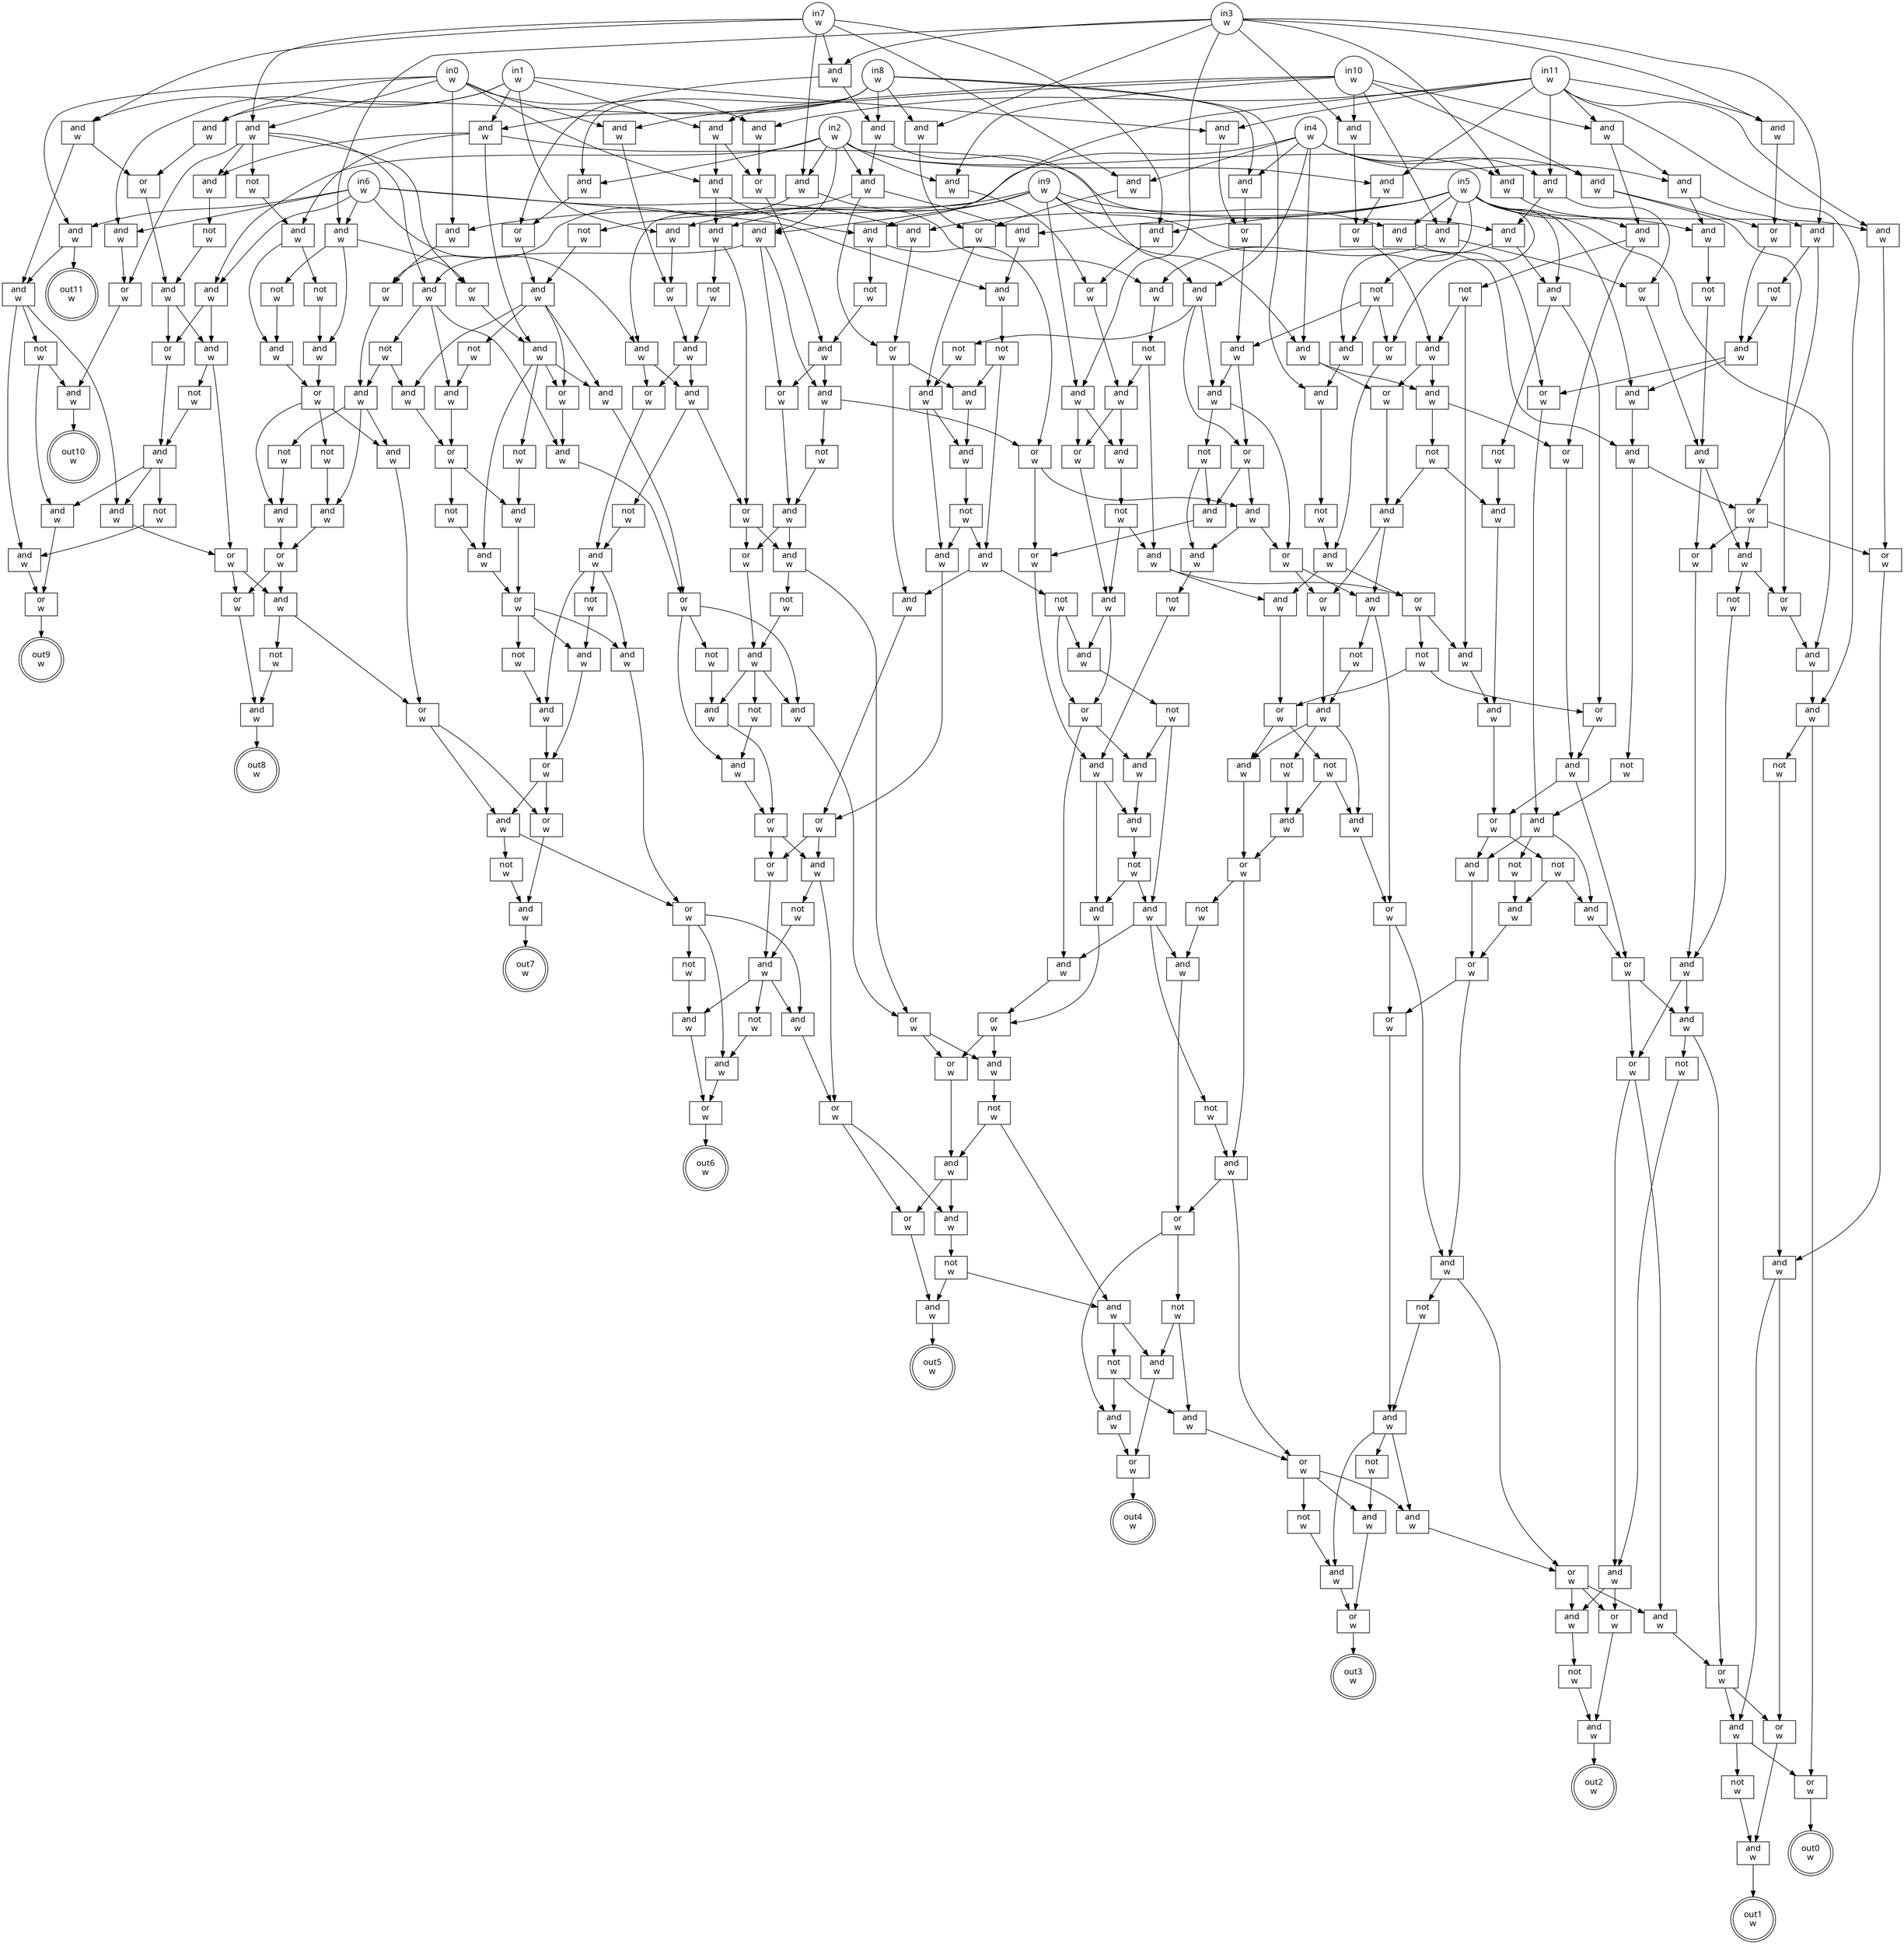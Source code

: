 digraph circuit{
	node [style = filled, fillcolor = white,shape=rect, fontname=geneva]
	g0 [label="in0\nw",shape=circle,fillcolor=white]
	g1 [label="in1\nw",shape=circle,fillcolor=white]
	g2 [label="in2\nw",shape=circle,fillcolor=white]
	g3 [label="in3\nw",shape=circle,fillcolor=white]
	g4 [label="in4\nw",shape=circle,fillcolor=white]
	g5 [label="in5\nw",shape=circle,fillcolor=white]
	g6 [label="in6\nw",shape=circle,fillcolor=white]
	g7 [label="in7\nw",shape=circle,fillcolor=white]
	g8 [label="in8\nw",shape=circle,fillcolor=white]
	g9 [label="in9\nw",shape=circle,fillcolor=white]
	g10 [label="in10\nw",shape=circle,fillcolor=white]
	g11 [label="in11\nw",shape=circle,fillcolor=white]
	g12 [label="and\nw",fillcolor=white]
	g13 [label="and\nw",fillcolor=white]
	g14 [label="and\nw",fillcolor=white]
	g15 [label="and\nw",fillcolor=white]
	g16 [label="and\nw",fillcolor=white]
	g17 [label="and\nw",fillcolor=white]
	g18 [label="and\nw",fillcolor=white]
	g19 [label="and\nw",fillcolor=white]
	g20 [label="and\nw",fillcolor=white]
	g21 [label="and\nw",fillcolor=white]
	g22 [label="or\nw",fillcolor=white]
	g23 [label="and\nw",fillcolor=white]
	g24 [label="and\nw",fillcolor=white]
	g25 [label="and\nw",fillcolor=white]
	g26 [label="and\nw",fillcolor=white]
	g27 [label="not\nw",fillcolor=white]
	g28 [label="and\nw",fillcolor=white]
	g29 [label="and\nw",fillcolor=white]
	g30 [label="not\nw",fillcolor=white]
	g31 [label="and\nw",fillcolor=white]
	g32 [label="and\nw",fillcolor=white]
	g33 [label="and\nw",fillcolor=white]
	g34 [label="not\nw",fillcolor=white]
	g35 [label="and\nw",fillcolor=white]
	g36 [label="or\nw",fillcolor=white]
	g37 [label="and\nw",fillcolor=white]
	g38 [label="and\nw",fillcolor=white]
	g39 [label="and\nw",fillcolor=white]
	g40 [label="and\nw",fillcolor=white]
	g41 [label="or\nw",fillcolor=white]
	g42 [label="and\nw",fillcolor=white]
	g43 [label="not\nw",fillcolor=white]
	g44 [label="and\nw",fillcolor=white]
	g45 [label="and\nw",fillcolor=white]
	g46 [label="and\nw",fillcolor=white]
	g47 [label="or\nw",fillcolor=white]
	g48 [label="and\nw",fillcolor=white]
	g49 [label="or\nw",fillcolor=white]
	g50 [label="and\nw",fillcolor=white]
	g51 [label="and\nw",fillcolor=white]
	g52 [label="not\nw",fillcolor=white]
	g53 [label="not\nw",fillcolor=white]
	g54 [label="or\nw",fillcolor=white]
	g55 [label="and\nw",fillcolor=white]
	g56 [label="or\nw",fillcolor=white]
	g57 [label="and\nw",fillcolor=white]
	g58 [label="not\nw",fillcolor=white]
	g59 [label="or\nw",fillcolor=white]
	g60 [label="and\nw",fillcolor=white]
	g61 [label="not\nw",fillcolor=white]
	g62 [label="and\nw",fillcolor=white]
	g63 [label="and\nw",fillcolor=white]
	g64 [label="and\nw",fillcolor=white]
	g65 [label="not\nw",fillcolor=white]
	g66 [label="and\nw",fillcolor=white]
	g67 [label="and\nw",fillcolor=white]
	g68 [label="or\nw",fillcolor=white]
	g69 [label="and\nw",fillcolor=white]
	g70 [label="or\nw",fillcolor=white]
	g71 [label="and\nw",fillcolor=white]
	g72 [label="and\nw",fillcolor=white]
	g73 [label="not\nw",fillcolor=white]
	g74 [label="and\nw",fillcolor=white]
	g75 [label="and\nw",fillcolor=white]
	g76 [label="not\nw",fillcolor=white]
	g77 [label="and\nw",fillcolor=white]
	g78 [label="and\nw",fillcolor=white]
	g79 [label="and\nw",fillcolor=white]
	g80 [label="or\nw",fillcolor=white]
	g81 [label="not\nw",fillcolor=white]
	g82 [label="not\nw",fillcolor=white]
	g83 [label="and\nw",fillcolor=white]
	g84 [label="not\nw",fillcolor=white]
	g85 [label="and\nw",fillcolor=white]
	g86 [label="or\nw",fillcolor=white]
	g87 [label="and\nw",fillcolor=white]
	g88 [label="and\nw",fillcolor=white]
	g89 [label="not\nw",fillcolor=white]
	g90 [label="and\nw",fillcolor=white]
	g91 [label="or\nw",fillcolor=white]
	g92 [label="and\nw",fillcolor=white]
	g93 [label="and\nw",fillcolor=white]
	g94 [label="not\nw",fillcolor=white]
	g95 [label="or\nw",fillcolor=white]
	g96 [label="and\nw",fillcolor=white]
	g97 [label="and\nw",fillcolor=white]
	g98 [label="or\nw",fillcolor=white]
	g99 [label="and\nw",fillcolor=white]
	g100 [label="and\nw",fillcolor=white]
	g101 [label="not\nw",fillcolor=white]
	g102 [label="and\nw",fillcolor=white]
	g103 [label="and\nw",fillcolor=white]
	g104 [label="or\nw",fillcolor=white]
	g105 [label="not\nw",fillcolor=white]
	g106 [label="or\nw",fillcolor=white]
	g107 [label="and\nw",fillcolor=white]
	g108 [label="and\nw",fillcolor=white]
	g109 [label="and\nw",fillcolor=white]
	g110 [label="and\nw",fillcolor=white]
	g111 [label="and\nw",fillcolor=white]
	g112 [label="and\nw",fillcolor=white]
	g113 [label="not\nw",fillcolor=white]
	g114 [label="and\nw",fillcolor=white]
	g115 [label="not\nw",fillcolor=white]
	g116 [label="and\nw",fillcolor=white]
	g117 [label="and\nw",fillcolor=white]
	g118 [label="not\nw",fillcolor=white]
	g119 [label="or\nw",fillcolor=white]
	g120 [label="and\nw",fillcolor=white]
	g121 [label="or\nw",fillcolor=white]
	g122 [label="and\nw",fillcolor=white]
	g123 [label="and\nw",fillcolor=white]
	g124 [label="not\nw",fillcolor=white]
	g125 [label="or\nw",fillcolor=white]
	g126 [label="and\nw",fillcolor=white]
	g127 [label="or\nw",fillcolor=white]
	g128 [label="and\nw",fillcolor=white]
	g129 [label="not\nw",fillcolor=white]
	g130 [label="and\nw",fillcolor=white]
	g131 [label="or\nw",fillcolor=white]
	g132 [label="and\nw",fillcolor=white]
	g133 [label="or\nw",fillcolor=white]
	g134 [label="or\nw",fillcolor=white]
	g135 [label="and\nw",fillcolor=white]
	g136 [label="not\nw",fillcolor=white]
	g137 [label="and\nw",fillcolor=white]
	g138 [label="and\nw",fillcolor=white]
	g139 [label="or\nw",fillcolor=white]
	g140 [label="not\nw",fillcolor=white]
	g141 [label="and\nw",fillcolor=white]
	g142 [label="and\nw",fillcolor=white]
	g143 [label="and\nw",fillcolor=white]
	g144 [label="or\nw",fillcolor=white]
	g145 [label="and\nw",fillcolor=white]
	g146 [label="or\nw",fillcolor=white]
	g147 [label="and\nw",fillcolor=white]
	g148 [label="not\nw",fillcolor=white]
	g149 [label="and\nw",fillcolor=white]
	g150 [label="and\nw",fillcolor=white]
	g151 [label="and\nw",fillcolor=white]
	g152 [label="not\nw",fillcolor=white]
	g153 [label="and\nw",fillcolor=white]
	g154 [label="or\nw",fillcolor=white]
	g155 [label="and\nw",fillcolor=white]
	g156 [label="and\nw",fillcolor=white]
	g157 [label="not\nw",fillcolor=white]
	g158 [label="and\nw",fillcolor=white]
	g159 [label="and\nw",fillcolor=white]
	g160 [label="not\nw",fillcolor=white]
	g161 [label="and\nw",fillcolor=white]
	g162 [label="or\nw",fillcolor=white]
	g163 [label="not\nw",fillcolor=white]
	g164 [label="or\nw",fillcolor=white]
	g165 [label="and\nw",fillcolor=white]
	g166 [label="and\nw",fillcolor=white]
	g167 [label="or\nw",fillcolor=white]
	g168 [label="and\nw",fillcolor=white]
	g169 [label="and\nw",fillcolor=white]
	g170 [label="or\nw",fillcolor=white]
	g171 [label="not\nw",fillcolor=white]
	g172 [label="not\nw",fillcolor=white]
	g173 [label="and\nw",fillcolor=white]
	g174 [label="or\nw",fillcolor=white]
	g175 [label="not\nw",fillcolor=white]
	g176 [label="not\nw",fillcolor=white]
	g177 [label="and\nw",fillcolor=white]
	g178 [label="and\nw",fillcolor=white]
	g179 [label="not\nw",fillcolor=white]
	g180 [label="and\nw",fillcolor=white]
	g181 [label="or\nw",fillcolor=white]
	g182 [label="not\nw",fillcolor=white]
	g183 [label="and\nw",fillcolor=white]
	g184 [label="or\nw",fillcolor=white]
	g185 [label="and\nw",fillcolor=white]
	g186 [label="and\nw",fillcolor=white]
	g187 [label="not\nw",fillcolor=white]
	g188 [label="or\nw",fillcolor=white]
	g189 [label="and\nw",fillcolor=white]
	g190 [label="and\nw",fillcolor=white]
	g191 [label="and\nw",fillcolor=white]
	g192 [label="or\nw",fillcolor=white]
	g193 [label="not\nw",fillcolor=white]
	g194 [label="and\nw",fillcolor=white]
	g195 [label="or\nw",fillcolor=white]
	g196 [label="and\nw",fillcolor=white]
	g197 [label="or\nw",fillcolor=white]
	g198 [label="and\nw",fillcolor=white]
	g199 [label="and\nw",fillcolor=white]
	g200 [label="and\nw",fillcolor=white]
	g201 [label="not\nw",fillcolor=white]
	g202 [label="and\nw",fillcolor=white]
	g203 [label="or\nw",fillcolor=white]
	g204 [label="or\nw",fillcolor=white]
	g205 [label="and\nw",fillcolor=white]
	g206 [label="or\nw",fillcolor=white]
	g207 [label="not\nw",fillcolor=white]
	g208 [label="and\nw",fillcolor=white]
	g209 [label="and\nw",fillcolor=white]
	g210 [label="or\nw",fillcolor=white]
	g211 [label="and\nw",fillcolor=white]
	g212 [label="and\nw",fillcolor=white]
	g213 [label="not\nw",fillcolor=white]
	g214 [label="and\nw",fillcolor=white]
	g215 [label="and\nw",fillcolor=white]
	g216 [label="or\nw",fillcolor=white]
	g217 [label="not\nw",fillcolor=white]
	g218 [label="or\nw",fillcolor=white]
	g219 [label="and\nw",fillcolor=white]
	g220 [label="and\nw",fillcolor=white]
	g221 [label="and\nw",fillcolor=white]
	g222 [label="not\nw",fillcolor=white]
	g223 [label="and\nw",fillcolor=white]
	g224 [label="or\nw",fillcolor=white]
	g225 [label="and\nw",fillcolor=white]
	g226 [label="or\nw",fillcolor=white]
	g227 [label="not\nw",fillcolor=white]
	g228 [label="not\nw",fillcolor=white]
	g229 [label="or\nw",fillcolor=white]
	g230 [label="and\nw",fillcolor=white]
	g231 [label="and\nw",fillcolor=white]
	g232 [label="not\nw",fillcolor=white]
	g233 [label="and\nw",fillcolor=white]
	g234 [label="or\nw",fillcolor=white]
	g235 [label="and\nw",fillcolor=white]
	g236 [label="and\nw",fillcolor=white]
	g237 [label="or\nw",fillcolor=white]
	g238 [label="and\nw",fillcolor=white]
	g239 [label="and\nw",fillcolor=white]
	g240 [label="not\nw",fillcolor=white]
	g241 [label="or\nw",fillcolor=white]
	g242 [label="and\nw",fillcolor=white]
	g243 [label="not\nw",fillcolor=white]
	g244 [label="or\nw",fillcolor=white]
	g245 [label="and\nw",fillcolor=white]
	g246 [label="and\nw",fillcolor=white]
	g247 [label="and\nw",fillcolor=white]
	g248 [label="or\nw",fillcolor=white]
	g249 [label="or\nw",fillcolor=white]
	g250 [label="and\nw",fillcolor=white]
	g251 [label="not\nw",fillcolor=white]
	g252 [label="and\nw",fillcolor=white]
	g253 [label="not\nw",fillcolor=white]
	g254 [label="not\nw",fillcolor=white]
	g255 [label="and\nw",fillcolor=white]
	g256 [label="or\nw",fillcolor=white]
	g257 [label="not\nw",fillcolor=white]
	g258 [label="or\nw",fillcolor=white]
	g259 [label="and\nw",fillcolor=white]
	g260 [label="and\nw",fillcolor=white]
	g261 [label="not\nw",fillcolor=white]
	g262 [label="and\nw",fillcolor=white]
	g263 [label="and\nw",fillcolor=white]
	g264 [label="and\nw",fillcolor=white]
	g265 [label="not\nw",fillcolor=white]
	g266 [label="and\nw",fillcolor=white]
	g267 [label="or\nw",fillcolor=white]
	g268 [label="not\nw",fillcolor=white]
	g269 [label="and\nw",fillcolor=white]
	g270 [label="or\nw",fillcolor=white]
	g271 [label="not\nw",fillcolor=white]
	g272 [label="or\nw",fillcolor=white]
	g273 [label="and\nw",fillcolor=white]
	g274 [label="and\nw",fillcolor=white]
	g275 [label="not\nw",fillcolor=white]
	g276 [label="or\nw",fillcolor=white]
	g277 [label="and\nw",fillcolor=white]
	g278 [label="and\nw",fillcolor=white]
	g279 [label="and\nw",fillcolor=white]
	g280 [label="or\nw",fillcolor=white]
	g281 [label="and\nw",fillcolor=white]
	g282 [label="not\nw",fillcolor=white]
	g283 [label="or\nw",fillcolor=white]
	g284 [label="and\nw",fillcolor=white]
	g285 [label="not\nw",fillcolor=white]
	g286 [label="and\nw",fillcolor=white]
	g287 [label="or\nw",fillcolor=white]
	g288 [label="or\nw",fillcolor=white]
	g289 [label="and\nw",fillcolor=white]
	g290 [label="not\nw",fillcolor=white]
	g291 [label="and\nw",fillcolor=white]
	g292 [label="and\nw",fillcolor=white]
	g293 [label="and\nw",fillcolor=white]
	g294 [label="or\nw",fillcolor=white]
	g295 [label="or\nw",fillcolor=white]
	g296 [label="and\nw",fillcolor=white]
	g297 [label="not\nw",fillcolor=white]
	g298 [label="and\nw",fillcolor=white]
	g299 [label="and\nw",fillcolor=white]
	g300 [label="and\nw",fillcolor=white]
	g301 [label="not\nw",fillcolor=white]
	g302 [label="and\nw",fillcolor=white]
	g303 [label="or\nw",fillcolor=white]
	g304 [label="and\nw",fillcolor=white]
	g305 [label="or\nw",fillcolor=white]
	g306 [label="and\nw",fillcolor=white]
	g307 [label="and\nw",fillcolor=white]
	g308 [label="or\nw",fillcolor=white]
	g309 [label="or\nw",fillcolor=white]
	g310 [label="and\nw",fillcolor=white]
	g311 [label="not\nw",fillcolor=white]
	g312 [label="and\nw",fillcolor=white]
	g313 [label="and\nw",fillcolor=white]
	g314 [label="or\nw",fillcolor=white]
	g315 [label="or\nw",fillcolor=white]
	g316 [label="and\nw",fillcolor=white]
	g317 [label="or\nw",fillcolor=white]
	g318 [label="not\nw",fillcolor=white]
	g319 [label="and\nw",fillcolor=white]
	g320 [label="not\nw",fillcolor=white]
	g321 [label="and\nw",fillcolor=white]
	g322 [label="or\nw",fillcolor=white]
	g323 [label="not\nw",fillcolor=white]
	g324 [label="and\nw",fillcolor=white]
	g325 [label="or\nw",fillcolor=white]
	g326 [label="out0\nw",shape=doublecircle,fillcolor=white]
	g327 [label="out1\nw",shape=doublecircle,fillcolor=white]
	g328 [label="out2\nw",shape=doublecircle,fillcolor=white]
	g329 [label="out3\nw",shape=doublecircle,fillcolor=white]
	g330 [label="out4\nw",shape=doublecircle,fillcolor=white]
	g331 [label="out5\nw",shape=doublecircle,fillcolor=white]
	g332 [label="out6\nw",shape=doublecircle,fillcolor=white]
	g333 [label="out7\nw",shape=doublecircle,fillcolor=white]
	g334 [label="out8\nw",shape=doublecircle,fillcolor=white]
	g335 [label="out9\nw",shape=doublecircle,fillcolor=white]
	g336 [label="out10\nw",shape=doublecircle,fillcolor=white]
	g337 [label="out11\nw",shape=doublecircle,fillcolor=white]
	edge [fontname=Geneva,fontcolor=forestgreen]
	g0->g150
	g0->g153
	g0->g183
	g0->g196
	g0->g209
	g0->g211
	g0->g233
	g1->g108
	g1->g109
	g1->g110
	g1->g141
	g1->g142
	g1->g143
	g2->g62
	g2->g63
	g2->g66
	g2->g67
	g2->g69
	g2->g85
	g2->g97
	g2->g99
	g3->g29
	g3->g31
	g3->g35
	g3->g38
	g3->g39
	g3->g40
	g3->g42
	g3->g99
	g4->g18
	g4->g19
	g4->g20
	g4->g21
	g4->g23
	g4->g24
	g4->g25
	g4->g33
	g5->g13
	g5->g14
	g5->g15
	g5->g16
	g5->g17
	g5->g26
	g5->g45
	g5->g50
	g5->g71
	g5->g112
	g5->g116
	g5->g119
	g6->g13
	g6->g18
	g6->g29
	g6->g62
	g6->g72
	g6->g108
	g6->g150
	g7->g14
	g7->g19
	g7->g31
	g7->g63
	g7->g109
	g7->g153
	g8->g20
	g8->g32
	g8->g35
	g8->g67
	g8->g110
	g8->g117
	g8->g183
	g9->g16
	g9->g23
	g9->g38
	g9->g46
	g9->g66
	g9->g141
	g9->g196
	g9->g212
	g10->g12
	g10->g15
	g10->g24
	g10->g39
	g10->g85
	g10->g142
	g10->g209
	g11->g12
	g11->g17
	g11->g21
	g11->g40
	g11->g51
	g11->g97
	g11->g143
	g11->g231
	g11->g233
	g12->g25
	g12->g100
	g13->g70
	g14->g86
	g15->g22
	g15->g64
	g16->g59
	g17->g56
	g18->g215
	g18->g218
	g19->g36
	g20->g144
	g21->g22
	g21->g111
	g22->g28
	g23->g103
	g23->g106
	g24->g41
	g24->g49
	g25->g26
	g25->g42
	g26->g27
	g27->g28
	g28->g48
	g28->g54
	g29->g30
	g29->g164
	g29->g180
	g30->g178
	g31->g32
	g31->g68
	g32->g33
	g32->g69
	g33->g34
	g33->g146
	g33->g147
	g34->g37
	g35->g36
	g36->g37
	g37->g75
	g37->g77
	g38->g88
	g38->g91
	g39->g98
	g40->g41
	g41->g44
	g42->g43
	g42->g47
	g43->g44
	g44->g45
	g44->g59
	g45->g46
	g46->g47
	g46->g58
	g47->g48
	g47->g54
	g47->g56
	g48->g49
	g48->g53
	g49->g50
	g50->g51
	g51->g52
	g51->g317
	g52->g57
	g53->g55
	g54->g55
	g55->g134
	g55->g135
	g56->g57
	g57->g315
	g57->g316
	g58->g60
	g59->g60
	g60->g61
	g60->g128
	g60->g132
	g61->g130
	g62->g186
	g62->g188
	g63->g64
	g63->g197
	g64->g65
	g65->g87
	g65->g90
	g66->g158
	g66->g236
	g66->g272
	g67->g68
	g68->g83
	g69->g70
	g69->g71
	g69->g82
	g70->g74
	g70->g79
	g71->g72
	g72->g73
	g73->g74
	g73->g78
	g74->g75
	g75->g76
	g76->g77
	g76->g78
	g77->g80
	g78->g79
	g78->g81
	g79->g80
	g80->g288
	g80->g289
	g81->g93
	g81->g95
	g82->g83
	g83->g84
	g83->g161
	g83->g167
	g83->g169
	g84->g159
	g85->g86
	g86->g87
	g87->g88
	g87->g91
	g88->g89
	g89->g90
	g89->g92
	g90->g121
	g90->g138
	g91->g92
	g92->g93
	g92->g95
	g93->g94
	g94->g96
	g94->g262
	g95->g96
	g95->g263
	g96->g260
	g97->g98
	g98->g102
	g99->g100
	g100->g101
	g100->g104
	g101->g102
	g101->g122
	g102->g103
	g102->g106
	g103->g104
	g103->g105
	g104->g126
	g105->g107
	g105->g114
	g106->g107
	g107->g242
	g107->g244
	g108->g154
	g109->g151
	g109->g184
	g110->g111
	g110->g156
	g110->g165
	g110->g177
	g111->g112
	g111->g115
	g112->g113
	g112->g125
	g113->g114
	g114->g123
	g115->g116
	g115->g119
	g115->g145
	g116->g117
	g117->g118
	g118->g120
	g119->g120
	g120->g121
	g120->g138
	g121->g122
	g121->g124
	g122->g123
	g123->g127
	g124->g125
	g124->g139
	g125->g126
	g126->g127
	g126->g133
	g127->g128
	g127->g129
	g128->g131
	g129->g130
	g129->g132
	g130->g131
	g131->g249
	g131->g250
	g132->g133
	g133->g134
	g133->g135
	g134->g137
	g134->g313
	g135->g136
	g135->g314
	g136->g137
	g137->g309
	g137->g310
	g138->g139
	g139->g140
	g139->g246
	g140->g247
	g140->g255
	g141->g210
	g142->g211
	g142->g234
	g143->g144
	g144->g145
	g145->g146
	g145->g147
	g146->g149
	g146->g238
	g147->g148
	g147->g241
	g148->g149
	g148->g239
	g149->g258
	g150->g151
	g150->g337
	g151->g152
	g151->g191
	g151->g194
	g152->g155
	g152->g190
	g153->g154
	g153->g156
	g153->g158
	g153->g164
	g153->g176
	g154->g155
	g155->g336
	g156->g157
	g157->g185
	g158->g159
	g158->g160
	g158->g168
	g159->g162
	g160->g161
	g160->g198
	g161->g162
	g162->g163
	g162->g173
	g163->g166
	g164->g165
	g165->g166
	g165->g167
	g165->g169
	g165->g172
	g166->g174
	g167->g168
	g168->g170
	g169->g170
	g170->g171
	g170->g279
	g170->g286
	g171->g278
	g172->g173
	g173->g174
	g174->g175
	g174->g221
	g174->g223
	g175->g220
	g176->g177
	g177->g178
	g177->g179
	g178->g181
	g179->g180
	g180->g181
	g181->g182
	g181->g200
	g181->g202
	g182->g199
	g183->g184
	g184->g185
	g185->g186
	g185->g188
	g186->g187
	g186->g192
	g187->g189
	g188->g189
	g189->g190
	g189->g191
	g189->g193
	g190->g195
	g191->g192
	g192->g204
	g192->g205
	g193->g194
	g194->g195
	g195->g335
	g196->g197
	g197->g198
	g198->g199
	g198->g200
	g198->g201
	g199->g203
	g200->g206
	g201->g202
	g202->g203
	g203->g204
	g203->g205
	g204->g208
	g205->g206
	g205->g207
	g206->g225
	g206->g229
	g207->g208
	g208->g334
	g209->g210
	g210->g214
	g211->g212
	g211->g231
	g212->g213
	g212->g216
	g213->g214
	g214->g215
	g214->g218
	g215->g216
	g215->g217
	g216->g274
	g216->g276
	g217->g219
	g218->g219
	g219->g220
	g219->g221
	g219->g222
	g220->g224
	g221->g226
	g222->g223
	g223->g224
	g224->g225
	g224->g229
	g225->g226
	g225->g228
	g226->g227
	g226->g293
	g226->g324
	g227->g292
	g228->g230
	g229->g230
	g230->g333
	g231->g232
	g231->g237
	g232->g235
	g233->g234
	g234->g235
	g235->g236
	g235->g272
	g236->g237
	g236->g271
	g237->g238
	g237->g258
	g238->g239
	g238->g241
	g239->g240
	g240->g259
	g241->g242
	g241->g244
	g242->g243
	g242->g248
	g243->g245
	g244->g245
	g245->g246
	g245->g247
	g245->g254
	g246->g256
	g247->g248
	g248->g249
	g248->g250
	g249->g252
	g250->g251
	g250->g308
	g251->g252
	g252->g253
	g252->g307
	g252->g321
	g253->g306
	g254->g255
	g255->g256
	g256->g257
	g256->g266
	g257->g264
	g258->g259
	g259->g260
	g259->g269
	g260->g261
	g261->g262
	g261->g269
	g262->g263
	g262->g264
	g262->g265
	g263->g270
	g264->g267
	g265->g266
	g266->g267
	g266->g305
	g267->g268
	g267->g302
	g268->g300
	g268->g304
	g269->g270
	g270->g281
	g270->g283
	g271->g273
	g272->g273
	g273->g274
	g273->g276
	g274->g275
	g274->g280
	g275->g277
	g276->g277
	g277->g278
	g277->g279
	g277->g285
	g278->g287
	g279->g280
	g280->g281
	g280->g283
	g281->g282
	g282->g284
	g282->g299
	g283->g284
	g284->g295
	g284->g296
	g285->g286
	g286->g287
	g287->g288
	g287->g289
	g288->g291
	g289->g290
	g289->g294
	g290->g291
	g291->g292
	g291->g293
	g291->g323
	g292->g325
	g293->g294
	g294->g295
	g294->g296
	g295->g298
	g296->g297
	g297->g298
	g297->g299
	g298->g331
	g299->g300
	g299->g301
	g300->g303
	g301->g302
	g301->g304
	g302->g303
	g303->g330
	g304->g305
	g305->g306
	g305->g307
	g305->g320
	g306->g322
	g307->g308
	g308->g309
	g308->g310
	g308->g313
	g309->g312
	g310->g311
	g311->g312
	g312->g328
	g313->g314
	g314->g315
	g314->g316
	g315->g319
	g316->g317
	g316->g318
	g317->g326
	g318->g319
	g319->g327
	g320->g321
	g321->g322
	g322->g329
	g323->g324
	g324->g325
	g325->g332
}